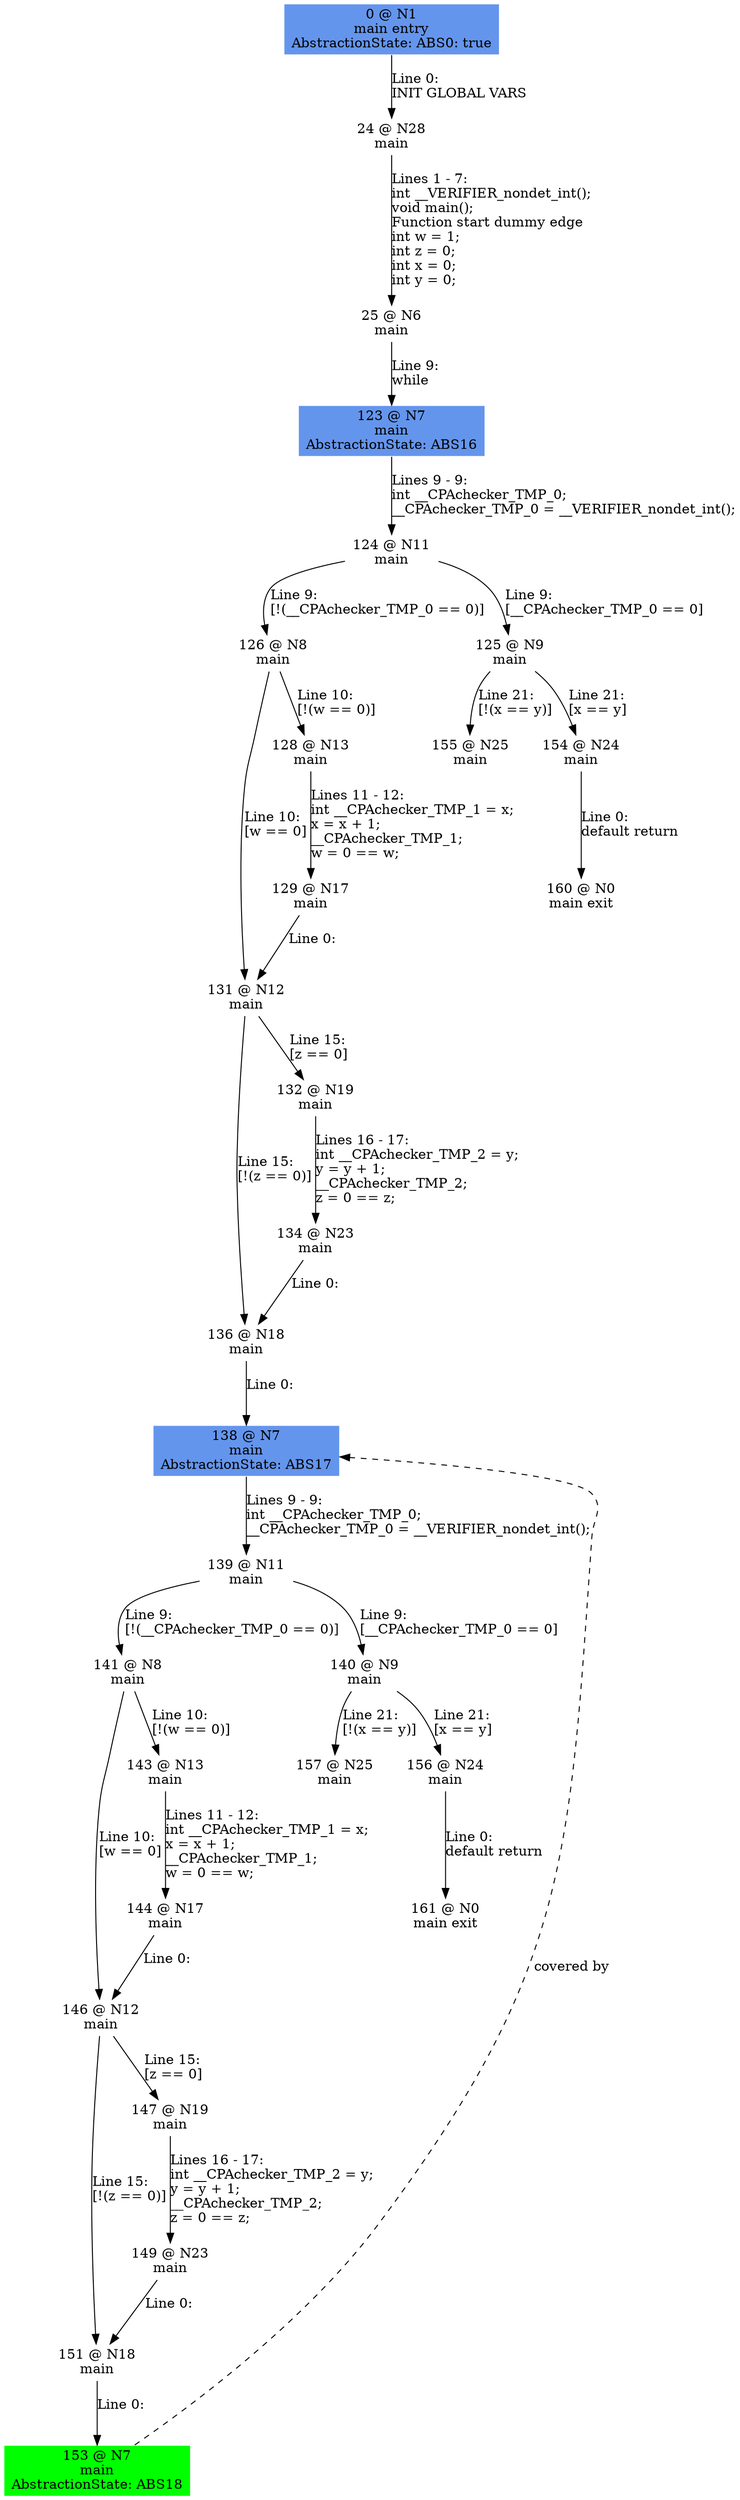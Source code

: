 digraph ARG {
node [style="filled" shape="box" color="white"]
0 [fillcolor="cornflowerblue" label="0 @ N1\nmain entry\nAbstractionState: ABS0: true\n" id="0"]
24 [label="24 @ N28\nmain\n" id="24"]
25 [label="25 @ N6\nmain\n" id="25"]
123 [fillcolor="cornflowerblue" label="123 @ N7\nmain\nAbstractionState: ABS16\n" id="123"]
124 [label="124 @ N11\nmain\n" id="124"]
126 [label="126 @ N8\nmain\n" id="126"]
131 [label="131 @ N12\nmain\n" id="131"]
136 [label="136 @ N18\nmain\n" id="136"]
138 [fillcolor="cornflowerblue" label="138 @ N7\nmain\nAbstractionState: ABS17\n" id="138"]
139 [label="139 @ N11\nmain\n" id="139"]
141 [label="141 @ N8\nmain\n" id="141"]
146 [label="146 @ N12\nmain\n" id="146"]
151 [label="151 @ N18\nmain\n" id="151"]
153 [fillcolor="green" label="153 @ N7\nmain\nAbstractionState: ABS18\n" id="153"]
147 [label="147 @ N19\nmain\n" id="147"]
149 [label="149 @ N23\nmain\n" id="149"]
143 [label="143 @ N13\nmain\n" id="143"]
144 [label="144 @ N17\nmain\n" id="144"]
140 [label="140 @ N9\nmain\n" id="140"]
157 [label="157 @ N25\nmain\n" id="157"]
156 [label="156 @ N24\nmain\n" id="156"]
161 [label="161 @ N0\nmain exit\n" id="161"]
132 [label="132 @ N19\nmain\n" id="132"]
134 [label="134 @ N23\nmain\n" id="134"]
128 [label="128 @ N13\nmain\n" id="128"]
129 [label="129 @ N17\nmain\n" id="129"]
125 [label="125 @ N9\nmain\n" id="125"]
155 [label="155 @ N25\nmain\n" id="155"]
154 [label="154 @ N24\nmain\n" id="154"]
160 [label="160 @ N0\nmain exit\n" id="160"]
0 -> 24 [label="Line 0: \lINIT GLOBAL VARS\l" id="0 -> 24"]
24 -> 25 [label="Lines 1 - 7: \lint __VERIFIER_nondet_int();\lvoid main();\lFunction start dummy edge\lint w = 1;\lint z = 0;\lint x = 0;\lint y = 0;\l" id="24 -> 25"]
25 -> 123 [label="Line 9: \lwhile\l" id="25 -> 123"]
123 -> 124 [label="Lines 9 - 9: \lint __CPAchecker_TMP_0;\l__CPAchecker_TMP_0 = __VERIFIER_nondet_int();\l" id="123 -> 124"]
124 -> 125 [label="Line 9: \l[__CPAchecker_TMP_0 == 0]\l" id="124 -> 125"]
124 -> 126 [label="Line 9: \l[!(__CPAchecker_TMP_0 == 0)]\l" id="124 -> 126"]
126 -> 128 [label="Line 10: \l[!(w == 0)]\l" id="126 -> 128"]
126 -> 131 [label="Line 10: \l[w == 0]\l" id="126 -> 131"]
131 -> 132 [label="Line 15: \l[z == 0]\l" id="131 -> 132"]
131 -> 136 [label="Line 15: \l[!(z == 0)]\l" id="131 -> 136"]
136 -> 138 [label="Line 0: \l\l" id="136 -> 138"]
153 -> 138 [style="dashed" weight="0" label="covered by"]
138 -> 139 [label="Lines 9 - 9: \lint __CPAchecker_TMP_0;\l__CPAchecker_TMP_0 = __VERIFIER_nondet_int();\l" id="138 -> 139"]
139 -> 140 [label="Line 9: \l[__CPAchecker_TMP_0 == 0]\l" id="139 -> 140"]
139 -> 141 [label="Line 9: \l[!(__CPAchecker_TMP_0 == 0)]\l" id="139 -> 141"]
141 -> 143 [label="Line 10: \l[!(w == 0)]\l" id="141 -> 143"]
141 -> 146 [label="Line 10: \l[w == 0]\l" id="141 -> 146"]
146 -> 147 [label="Line 15: \l[z == 0]\l" id="146 -> 147"]
146 -> 151 [label="Line 15: \l[!(z == 0)]\l" id="146 -> 151"]
151 -> 153 [label="Line 0: \l\l" id="151 -> 153"]
147 -> 149 [label="Lines 16 - 17: \lint __CPAchecker_TMP_2 = y;\ly = y + 1;\l__CPAchecker_TMP_2;\lz = 0 == z;\l" id="147 -> 149"]
149 -> 151 [label="Line 0: \l\l" id="149 -> 151"]
143 -> 144 [label="Lines 11 - 12: \lint __CPAchecker_TMP_1 = x;\lx = x + 1;\l__CPAchecker_TMP_1;\lw = 0 == w;\l" id="143 -> 144"]
144 -> 146 [label="Line 0: \l\l" id="144 -> 146"]
140 -> 156 [label="Line 21: \l[x == y]\l" id="140 -> 156"]
140 -> 157 [label="Line 21: \l[!(x == y)]\l" id="140 -> 157"]
156 -> 161 [label="Line 0: \ldefault return\l" id="156 -> 161"]
132 -> 134 [label="Lines 16 - 17: \lint __CPAchecker_TMP_2 = y;\ly = y + 1;\l__CPAchecker_TMP_2;\lz = 0 == z;\l" id="132 -> 134"]
134 -> 136 [label="Line 0: \l\l" id="134 -> 136"]
128 -> 129 [label="Lines 11 - 12: \lint __CPAchecker_TMP_1 = x;\lx = x + 1;\l__CPAchecker_TMP_1;\lw = 0 == w;\l" id="128 -> 129"]
129 -> 131 [label="Line 0: \l\l" id="129 -> 131"]
125 -> 154 [label="Line 21: \l[x == y]\l" id="125 -> 154"]
125 -> 155 [label="Line 21: \l[!(x == y)]\l" id="125 -> 155"]
154 -> 160 [label="Line 0: \ldefault return\l" id="154 -> 160"]
}
